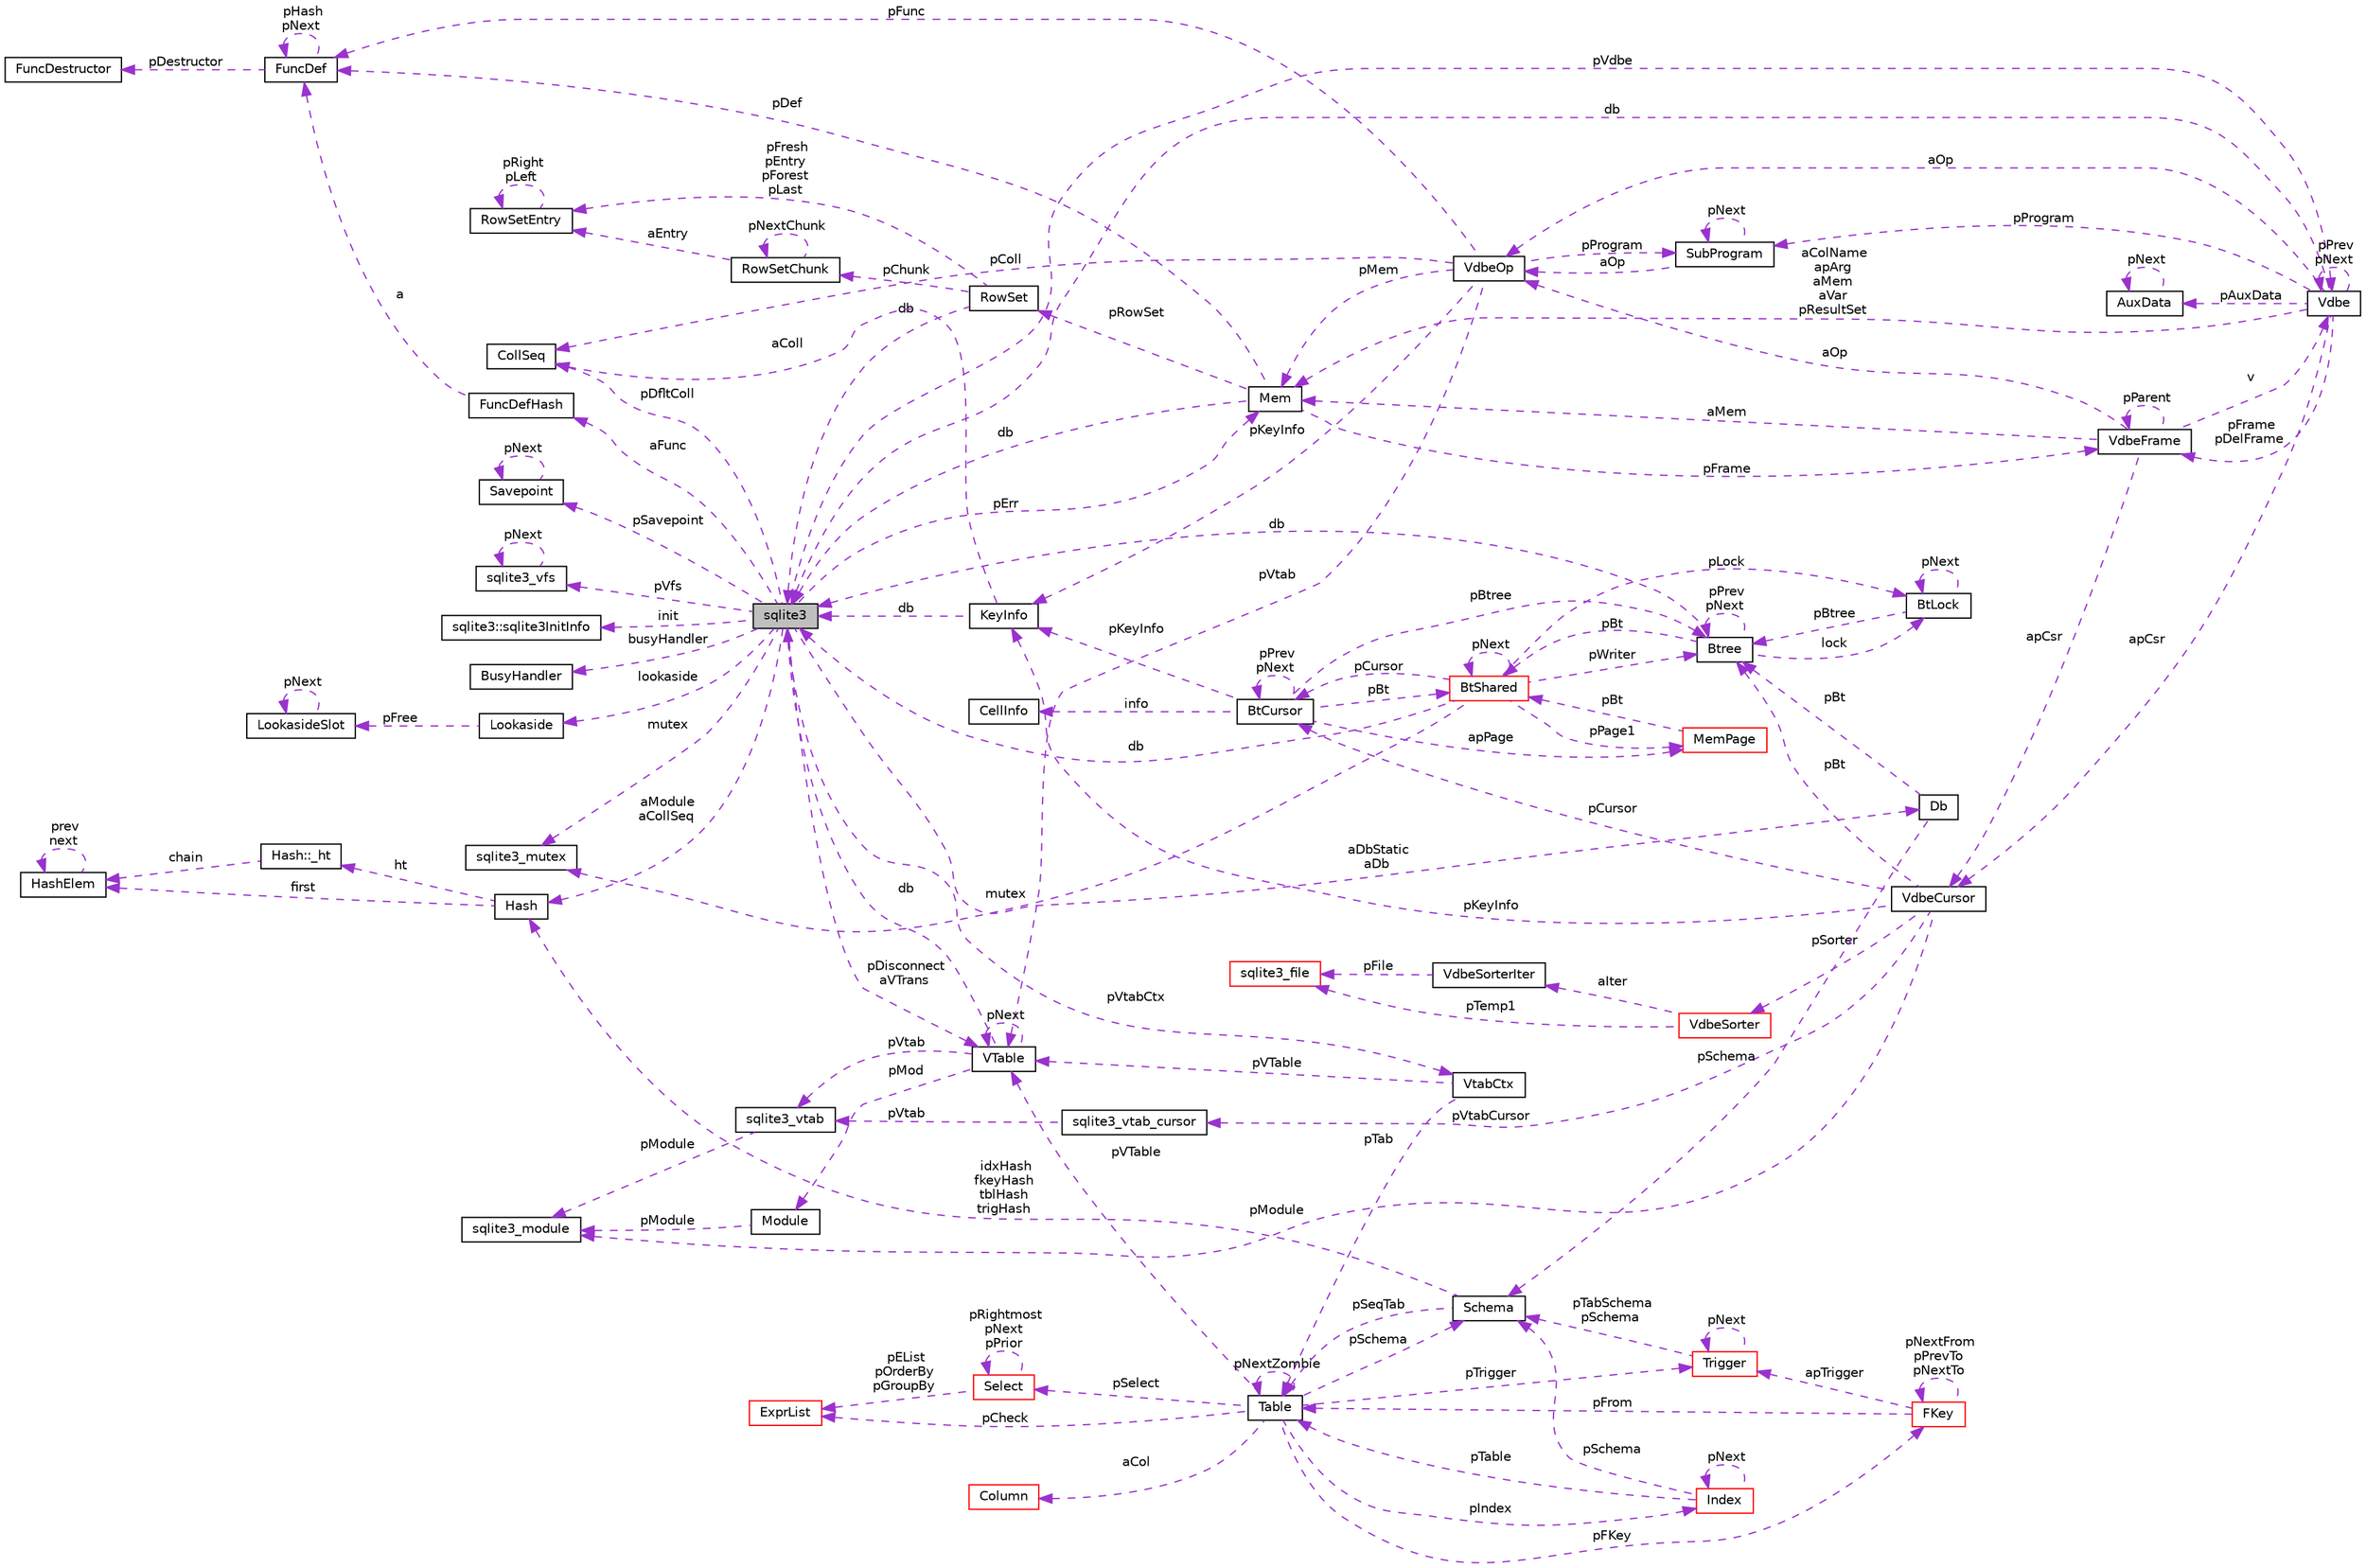 digraph G
{
 // INTERACTIVE_SVG=YES
  edge [fontname="Helvetica",fontsize="10",labelfontname="Helvetica",labelfontsize="10"];
  node [fontname="Helvetica",fontsize="10",shape=record];
  rankdir="LR";
  Node1 [label="sqlite3",height=0.2,width=0.4,color="black", fillcolor="grey75", style="filled" fontcolor="black"];
  Node2 -> Node1 [dir="back",color="darkorchid3",fontsize="10",style="dashed",label=" pErr" ,fontname="Helvetica"];
  Node2 [label="Mem",height=0.2,width=0.4,color="black", fillcolor="white", style="filled",URL="$df/d48/struct_mem.html"];
  Node1 -> Node2 [dir="back",color="darkorchid3",fontsize="10",style="dashed",label=" db" ,fontname="Helvetica"];
  Node3 -> Node2 [dir="back",color="darkorchid3",fontsize="10",style="dashed",label=" pFrame" ,fontname="Helvetica"];
  Node3 [label="VdbeFrame",height=0.2,width=0.4,color="black", fillcolor="white", style="filled",URL="$de/d74/struct_vdbe_frame.html"];
  Node2 -> Node3 [dir="back",color="darkorchid3",fontsize="10",style="dashed",label=" aMem" ,fontname="Helvetica"];
  Node4 -> Node3 [dir="back",color="darkorchid3",fontsize="10",style="dashed",label=" v" ,fontname="Helvetica"];
  Node4 [label="Vdbe",height=0.2,width=0.4,color="black", fillcolor="white", style="filled",URL="$db/df8/struct_vdbe.html"];
  Node4 -> Node4 [dir="back",color="darkorchid3",fontsize="10",style="dashed",label=" pPrev\npNext" ,fontname="Helvetica"];
  Node2 -> Node4 [dir="back",color="darkorchid3",fontsize="10",style="dashed",label=" aColName\napArg\naMem\naVar\npResultSet" ,fontname="Helvetica"];
  Node1 -> Node4 [dir="back",color="darkorchid3",fontsize="10",style="dashed",label=" db" ,fontname="Helvetica"];
  Node3 -> Node4 [dir="back",color="darkorchid3",fontsize="10",style="dashed",label=" pFrame\npDelFrame" ,fontname="Helvetica"];
  Node5 -> Node4 [dir="back",color="darkorchid3",fontsize="10",style="dashed",label=" pAuxData" ,fontname="Helvetica"];
  Node5 [label="AuxData",height=0.2,width=0.4,color="black", fillcolor="white", style="filled",URL="$d5/d59/struct_aux_data.html"];
  Node5 -> Node5 [dir="back",color="darkorchid3",fontsize="10",style="dashed",label=" pNext" ,fontname="Helvetica"];
  Node6 -> Node4 [dir="back",color="darkorchid3",fontsize="10",style="dashed",label=" pProgram" ,fontname="Helvetica"];
  Node6 [label="SubProgram",height=0.2,width=0.4,color="black", fillcolor="white", style="filled",URL="$d4/d16/struct_sub_program.html"];
  Node6 -> Node6 [dir="back",color="darkorchid3",fontsize="10",style="dashed",label=" pNext" ,fontname="Helvetica"];
  Node7 -> Node6 [dir="back",color="darkorchid3",fontsize="10",style="dashed",label=" aOp" ,fontname="Helvetica"];
  Node7 [label="VdbeOp",height=0.2,width=0.4,color="black", fillcolor="white", style="filled",URL="$d2/dd9/struct_vdbe_op.html"];
  Node2 -> Node7 [dir="back",color="darkorchid3",fontsize="10",style="dashed",label=" pMem" ,fontname="Helvetica"];
  Node8 -> Node7 [dir="back",color="darkorchid3",fontsize="10",style="dashed",label=" pColl" ,fontname="Helvetica"];
  Node8 [label="CollSeq",height=0.2,width=0.4,color="black", fillcolor="white", style="filled",URL="$d0/d7d/struct_coll_seq.html"];
  Node9 -> Node7 [dir="back",color="darkorchid3",fontsize="10",style="dashed",label=" pVtab" ,fontname="Helvetica"];
  Node9 [label="VTable",height=0.2,width=0.4,color="black", fillcolor="white", style="filled",URL="$db/d7e/struct_v_table.html"];
  Node1 -> Node9 [dir="back",color="darkorchid3",fontsize="10",style="dashed",label=" db" ,fontname="Helvetica"];
  Node9 -> Node9 [dir="back",color="darkorchid3",fontsize="10",style="dashed",label=" pNext" ,fontname="Helvetica"];
  Node10 -> Node9 [dir="back",color="darkorchid3",fontsize="10",style="dashed",label=" pMod" ,fontname="Helvetica"];
  Node10 [label="Module",height=0.2,width=0.4,color="black", fillcolor="white", style="filled",URL="$d0/d3b/struct_module.html"];
  Node11 -> Node10 [dir="back",color="darkorchid3",fontsize="10",style="dashed",label=" pModule" ,fontname="Helvetica"];
  Node11 [label="sqlite3_module",height=0.2,width=0.4,color="black", fillcolor="white", style="filled",URL="$dd/de4/structsqlite3__module.html"];
  Node12 -> Node9 [dir="back",color="darkorchid3",fontsize="10",style="dashed",label=" pVtab" ,fontname="Helvetica"];
  Node12 [label="sqlite3_vtab",height=0.2,width=0.4,color="black", fillcolor="white", style="filled",URL="$d3/d12/structsqlite3__vtab.html"];
  Node11 -> Node12 [dir="back",color="darkorchid3",fontsize="10",style="dashed",label=" pModule" ,fontname="Helvetica"];
  Node6 -> Node7 [dir="back",color="darkorchid3",fontsize="10",style="dashed",label=" pProgram" ,fontname="Helvetica"];
  Node13 -> Node7 [dir="back",color="darkorchid3",fontsize="10",style="dashed",label=" pKeyInfo" ,fontname="Helvetica"];
  Node13 [label="KeyInfo",height=0.2,width=0.4,color="black", fillcolor="white", style="filled",URL="$dc/d2f/struct_key_info.html"];
  Node1 -> Node13 [dir="back",color="darkorchid3",fontsize="10",style="dashed",label=" db" ,fontname="Helvetica"];
  Node8 -> Node13 [dir="back",color="darkorchid3",fontsize="10",style="dashed",label=" aColl" ,fontname="Helvetica"];
  Node14 -> Node7 [dir="back",color="darkorchid3",fontsize="10",style="dashed",label=" pFunc" ,fontname="Helvetica"];
  Node14 [label="FuncDef",height=0.2,width=0.4,color="black", fillcolor="white", style="filled",URL="$df/d38/struct_func_def.html"];
  Node15 -> Node14 [dir="back",color="darkorchid3",fontsize="10",style="dashed",label=" pDestructor" ,fontname="Helvetica"];
  Node15 [label="FuncDestructor",height=0.2,width=0.4,color="black", fillcolor="white", style="filled",URL="$d5/da4/struct_func_destructor.html"];
  Node14 -> Node14 [dir="back",color="darkorchid3",fontsize="10",style="dashed",label=" pHash\npNext" ,fontname="Helvetica"];
  Node16 -> Node4 [dir="back",color="darkorchid3",fontsize="10",style="dashed",label=" apCsr" ,fontname="Helvetica"];
  Node16 [label="VdbeCursor",height=0.2,width=0.4,color="black", fillcolor="white", style="filled",URL="$d5/dd1/struct_vdbe_cursor.html"];
  Node17 -> Node16 [dir="back",color="darkorchid3",fontsize="10",style="dashed",label=" pCursor" ,fontname="Helvetica"];
  Node17 [label="BtCursor",height=0.2,width=0.4,color="black", fillcolor="white", style="filled",URL="$db/d2c/struct_bt_cursor.html"];
  Node17 -> Node17 [dir="back",color="darkorchid3",fontsize="10",style="dashed",label=" pPrev\npNext" ,fontname="Helvetica"];
  Node18 -> Node17 [dir="back",color="darkorchid3",fontsize="10",style="dashed",label=" info" ,fontname="Helvetica"];
  Node18 [label="CellInfo",height=0.2,width=0.4,color="black", fillcolor="white", style="filled",URL="$de/dbe/struct_cell_info.html"];
  Node19 -> Node17 [dir="back",color="darkorchid3",fontsize="10",style="dashed",label=" pBt" ,fontname="Helvetica"];
  Node19 [label="BtShared",height=0.2,width=0.4,color="red", fillcolor="white", style="filled",URL="$d3/d1f/struct_bt_shared.html"];
  Node17 -> Node19 [dir="back",color="darkorchid3",fontsize="10",style="dashed",label=" pCursor" ,fontname="Helvetica"];
  Node19 -> Node19 [dir="back",color="darkorchid3",fontsize="10",style="dashed",label=" pNext" ,fontname="Helvetica"];
  Node1 -> Node19 [dir="back",color="darkorchid3",fontsize="10",style="dashed",label=" db" ,fontname="Helvetica"];
  Node20 -> Node19 [dir="back",color="darkorchid3",fontsize="10",style="dashed",label=" mutex" ,fontname="Helvetica"];
  Node20 [label="sqlite3_mutex",height=0.2,width=0.4,color="black", fillcolor="white", style="filled",URL="$d5/d3c/structsqlite3__mutex.html"];
  Node21 -> Node19 [dir="back",color="darkorchid3",fontsize="10",style="dashed",label=" pLock" ,fontname="Helvetica"];
  Node21 [label="BtLock",height=0.2,width=0.4,color="black", fillcolor="white", style="filled",URL="$d1/d28/struct_bt_lock.html"];
  Node21 -> Node21 [dir="back",color="darkorchid3",fontsize="10",style="dashed",label=" pNext" ,fontname="Helvetica"];
  Node22 -> Node21 [dir="back",color="darkorchid3",fontsize="10",style="dashed",label=" pBtree" ,fontname="Helvetica"];
  Node22 [label="Btree",height=0.2,width=0.4,color="black", fillcolor="white", style="filled",URL="$d9/d90/struct_btree.html"];
  Node19 -> Node22 [dir="back",color="darkorchid3",fontsize="10",style="dashed",label=" pBt" ,fontname="Helvetica"];
  Node1 -> Node22 [dir="back",color="darkorchid3",fontsize="10",style="dashed",label=" db" ,fontname="Helvetica"];
  Node21 -> Node22 [dir="back",color="darkorchid3",fontsize="10",style="dashed",label=" lock" ,fontname="Helvetica"];
  Node22 -> Node22 [dir="back",color="darkorchid3",fontsize="10",style="dashed",label=" pPrev\npNext" ,fontname="Helvetica"];
  Node23 -> Node19 [dir="back",color="darkorchid3",fontsize="10",style="dashed",label=" pPage1" ,fontname="Helvetica"];
  Node23 [label="MemPage",height=0.2,width=0.4,color="red", fillcolor="white", style="filled",URL="$d8/d9f/struct_mem_page.html"];
  Node19 -> Node23 [dir="back",color="darkorchid3",fontsize="10",style="dashed",label=" pBt" ,fontname="Helvetica"];
  Node22 -> Node19 [dir="back",color="darkorchid3",fontsize="10",style="dashed",label=" pWriter" ,fontname="Helvetica"];
  Node23 -> Node17 [dir="back",color="darkorchid3",fontsize="10",style="dashed",label=" apPage" ,fontname="Helvetica"];
  Node13 -> Node17 [dir="back",color="darkorchid3",fontsize="10",style="dashed",label=" pKeyInfo" ,fontname="Helvetica"];
  Node22 -> Node17 [dir="back",color="darkorchid3",fontsize="10",style="dashed",label=" pBtree" ,fontname="Helvetica"];
  Node11 -> Node16 [dir="back",color="darkorchid3",fontsize="10",style="dashed",label=" pModule" ,fontname="Helvetica"];
  Node24 -> Node16 [dir="back",color="darkorchid3",fontsize="10",style="dashed",label=" pVtabCursor" ,fontname="Helvetica"];
  Node24 [label="sqlite3_vtab_cursor",height=0.2,width=0.4,color="black", fillcolor="white", style="filled",URL="$d3/d17/structsqlite3__vtab__cursor.html"];
  Node12 -> Node24 [dir="back",color="darkorchid3",fontsize="10",style="dashed",label=" pVtab" ,fontname="Helvetica"];
  Node25 -> Node16 [dir="back",color="darkorchid3",fontsize="10",style="dashed",label=" pSorter" ,fontname="Helvetica"];
  Node25 [label="VdbeSorter",height=0.2,width=0.4,color="red", fillcolor="white", style="filled",URL="$d3/d85/struct_vdbe_sorter.html"];
  Node26 -> Node25 [dir="back",color="darkorchid3",fontsize="10",style="dashed",label=" aIter" ,fontname="Helvetica"];
  Node26 [label="VdbeSorterIter",height=0.2,width=0.4,color="black", fillcolor="white", style="filled",URL="$df/dcd/struct_vdbe_sorter_iter.html"];
  Node27 -> Node26 [dir="back",color="darkorchid3",fontsize="10",style="dashed",label=" pFile" ,fontname="Helvetica"];
  Node27 [label="sqlite3_file",height=0.2,width=0.4,color="red", fillcolor="white", style="filled",URL="$db/db0/structsqlite3__file.html"];
  Node27 -> Node25 [dir="back",color="darkorchid3",fontsize="10",style="dashed",label=" pTemp1" ,fontname="Helvetica"];
  Node13 -> Node16 [dir="back",color="darkorchid3",fontsize="10",style="dashed",label=" pKeyInfo" ,fontname="Helvetica"];
  Node22 -> Node16 [dir="back",color="darkorchid3",fontsize="10",style="dashed",label=" pBt" ,fontname="Helvetica"];
  Node7 -> Node4 [dir="back",color="darkorchid3",fontsize="10",style="dashed",label=" aOp" ,fontname="Helvetica"];
  Node3 -> Node3 [dir="back",color="darkorchid3",fontsize="10",style="dashed",label=" pParent" ,fontname="Helvetica"];
  Node16 -> Node3 [dir="back",color="darkorchid3",fontsize="10",style="dashed",label=" apCsr" ,fontname="Helvetica"];
  Node7 -> Node3 [dir="back",color="darkorchid3",fontsize="10",style="dashed",label=" aOp" ,fontname="Helvetica"];
  Node28 -> Node2 [dir="back",color="darkorchid3",fontsize="10",style="dashed",label=" pRowSet" ,fontname="Helvetica"];
  Node28 [label="RowSet",height=0.2,width=0.4,color="black", fillcolor="white", style="filled",URL="$d5/d67/struct_row_set.html"];
  Node1 -> Node28 [dir="back",color="darkorchid3",fontsize="10",style="dashed",label=" db" ,fontname="Helvetica"];
  Node29 -> Node28 [dir="back",color="darkorchid3",fontsize="10",style="dashed",label=" pChunk" ,fontname="Helvetica"];
  Node29 [label="RowSetChunk",height=0.2,width=0.4,color="black", fillcolor="white", style="filled",URL="$d0/dd7/struct_row_set_chunk.html"];
  Node29 -> Node29 [dir="back",color="darkorchid3",fontsize="10",style="dashed",label=" pNextChunk" ,fontname="Helvetica"];
  Node30 -> Node29 [dir="back",color="darkorchid3",fontsize="10",style="dashed",label=" aEntry" ,fontname="Helvetica"];
  Node30 [label="RowSetEntry",height=0.2,width=0.4,color="black", fillcolor="white", style="filled",URL="$da/d66/struct_row_set_entry.html"];
  Node30 -> Node30 [dir="back",color="darkorchid3",fontsize="10",style="dashed",label=" pRight\npLeft" ,fontname="Helvetica"];
  Node30 -> Node28 [dir="back",color="darkorchid3",fontsize="10",style="dashed",label=" pFresh\npEntry\npForest\npLast" ,fontname="Helvetica"];
  Node14 -> Node2 [dir="back",color="darkorchid3",fontsize="10",style="dashed",label=" pDef" ,fontname="Helvetica"];
  Node4 -> Node1 [dir="back",color="darkorchid3",fontsize="10",style="dashed",label=" pVdbe" ,fontname="Helvetica"];
  Node31 -> Node1 [dir="back",color="darkorchid3",fontsize="10",style="dashed",label=" pSavepoint" ,fontname="Helvetica"];
  Node31 [label="Savepoint",height=0.2,width=0.4,color="black", fillcolor="white", style="filled",URL="$db/dde/struct_savepoint.html"];
  Node31 -> Node31 [dir="back",color="darkorchid3",fontsize="10",style="dashed",label=" pNext" ,fontname="Helvetica"];
  Node32 -> Node1 [dir="back",color="darkorchid3",fontsize="10",style="dashed",label=" aFunc" ,fontname="Helvetica"];
  Node32 [label="FuncDefHash",height=0.2,width=0.4,color="black", fillcolor="white", style="filled",URL="$db/dfc/struct_func_def_hash.html"];
  Node14 -> Node32 [dir="back",color="darkorchid3",fontsize="10",style="dashed",label=" a" ,fontname="Helvetica"];
  Node33 -> Node1 [dir="back",color="darkorchid3",fontsize="10",style="dashed",label=" lookaside" ,fontname="Helvetica"];
  Node33 [label="Lookaside",height=0.2,width=0.4,color="black", fillcolor="white", style="filled",URL="$d4/d8a/struct_lookaside.html"];
  Node34 -> Node33 [dir="back",color="darkorchid3",fontsize="10",style="dashed",label=" pFree" ,fontname="Helvetica"];
  Node34 [label="LookasideSlot",height=0.2,width=0.4,color="black", fillcolor="white", style="filled",URL="$dd/d17/struct_lookaside_slot.html"];
  Node34 -> Node34 [dir="back",color="darkorchid3",fontsize="10",style="dashed",label=" pNext" ,fontname="Helvetica"];
  Node20 -> Node1 [dir="back",color="darkorchid3",fontsize="10",style="dashed",label=" mutex" ,fontname="Helvetica"];
  Node35 -> Node1 [dir="back",color="darkorchid3",fontsize="10",style="dashed",label=" pVfs" ,fontname="Helvetica"];
  Node35 [label="sqlite3_vfs",height=0.2,width=0.4,color="black", fillcolor="white", style="filled",URL="$d3/d36/structsqlite3__vfs.html"];
  Node35 -> Node35 [dir="back",color="darkorchid3",fontsize="10",style="dashed",label=" pNext" ,fontname="Helvetica"];
  Node36 -> Node1 [dir="back",color="darkorchid3",fontsize="10",style="dashed",label=" init" ,fontname="Helvetica"];
  Node36 [label="sqlite3::sqlite3InitInfo",height=0.2,width=0.4,color="black", fillcolor="white", style="filled",URL="$d7/d84/structsqlite3_1_1sqlite3_init_info.html"];
  Node37 -> Node1 [dir="back",color="darkorchid3",fontsize="10",style="dashed",label=" busyHandler" ,fontname="Helvetica"];
  Node37 [label="BusyHandler",height=0.2,width=0.4,color="black", fillcolor="white", style="filled",URL="$d4/d89/struct_busy_handler.html"];
  Node38 -> Node1 [dir="back",color="darkorchid3",fontsize="10",style="dashed",label=" pVtabCtx" ,fontname="Helvetica"];
  Node38 [label="VtabCtx",height=0.2,width=0.4,color="black", fillcolor="white", style="filled",URL="$de/dae/struct_vtab_ctx.html"];
  Node9 -> Node38 [dir="back",color="darkorchid3",fontsize="10",style="dashed",label=" pVTable" ,fontname="Helvetica"];
  Node39 -> Node38 [dir="back",color="darkorchid3",fontsize="10",style="dashed",label=" pTab" ,fontname="Helvetica"];
  Node39 [label="Table",height=0.2,width=0.4,color="black", fillcolor="white", style="filled",URL="$d5/d0d/struct_table.html"];
  Node40 -> Node39 [dir="back",color="darkorchid3",fontsize="10",style="dashed",label=" pSchema" ,fontname="Helvetica"];
  Node40 [label="Schema",height=0.2,width=0.4,color="black", fillcolor="white", style="filled",URL="$df/d15/struct_schema.html"];
  Node39 -> Node40 [dir="back",color="darkorchid3",fontsize="10",style="dashed",label=" pSeqTab" ,fontname="Helvetica"];
  Node41 -> Node40 [dir="back",color="darkorchid3",fontsize="10",style="dashed",label=" idxHash\nfkeyHash\ntblHash\ntrigHash" ,fontname="Helvetica"];
  Node41 [label="Hash",height=0.2,width=0.4,color="black", fillcolor="white", style="filled",URL="$d2/d7a/struct_hash.html"];
  Node42 -> Node41 [dir="back",color="darkorchid3",fontsize="10",style="dashed",label=" ht" ,fontname="Helvetica"];
  Node42 [label="Hash::_ht",height=0.2,width=0.4,color="black", fillcolor="white", style="filled",URL="$dd/d00/struct_hash_1_1__ht.html"];
  Node43 -> Node42 [dir="back",color="darkorchid3",fontsize="10",style="dashed",label=" chain" ,fontname="Helvetica"];
  Node43 [label="HashElem",height=0.2,width=0.4,color="black", fillcolor="white", style="filled",URL="$df/d01/struct_hash_elem.html"];
  Node43 -> Node43 [dir="back",color="darkorchid3",fontsize="10",style="dashed",label=" prev\nnext" ,fontname="Helvetica"];
  Node43 -> Node41 [dir="back",color="darkorchid3",fontsize="10",style="dashed",label=" first" ,fontname="Helvetica"];
  Node44 -> Node39 [dir="back",color="darkorchid3",fontsize="10",style="dashed",label=" aCol" ,fontname="Helvetica"];
  Node44 [label="Column",height=0.2,width=0.4,color="red", fillcolor="white", style="filled",URL="$d0/d14/struct_column.html"];
  Node45 -> Node39 [dir="back",color="darkorchid3",fontsize="10",style="dashed",label=" pFKey" ,fontname="Helvetica"];
  Node45 [label="FKey",height=0.2,width=0.4,color="red", fillcolor="white", style="filled",URL="$d0/dbd/struct_f_key.html"];
  Node45 -> Node45 [dir="back",color="darkorchid3",fontsize="10",style="dashed",label=" pNextFrom\npPrevTo\npNextTo" ,fontname="Helvetica"];
  Node39 -> Node45 [dir="back",color="darkorchid3",fontsize="10",style="dashed",label=" pFrom" ,fontname="Helvetica"];
  Node46 -> Node45 [dir="back",color="darkorchid3",fontsize="10",style="dashed",label=" apTrigger" ,fontname="Helvetica"];
  Node46 [label="Trigger",height=0.2,width=0.4,color="red", fillcolor="white", style="filled",URL="$d1/dd9/struct_trigger.html"];
  Node40 -> Node46 [dir="back",color="darkorchid3",fontsize="10",style="dashed",label=" pTabSchema\npSchema" ,fontname="Helvetica"];
  Node46 -> Node46 [dir="back",color="darkorchid3",fontsize="10",style="dashed",label=" pNext" ,fontname="Helvetica"];
  Node9 -> Node39 [dir="back",color="darkorchid3",fontsize="10",style="dashed",label=" pVTable" ,fontname="Helvetica"];
  Node39 -> Node39 [dir="back",color="darkorchid3",fontsize="10",style="dashed",label=" pNextZombie" ,fontname="Helvetica"];
  Node46 -> Node39 [dir="back",color="darkorchid3",fontsize="10",style="dashed",label=" pTrigger" ,fontname="Helvetica"];
  Node47 -> Node39 [dir="back",color="darkorchid3",fontsize="10",style="dashed",label=" pSelect" ,fontname="Helvetica"];
  Node47 [label="Select",height=0.2,width=0.4,color="red", fillcolor="white", style="filled",URL="$d2/d1c/struct_select.html"];
  Node47 -> Node47 [dir="back",color="darkorchid3",fontsize="10",style="dashed",label=" pRightmost\npNext\npPrior" ,fontname="Helvetica"];
  Node48 -> Node47 [dir="back",color="darkorchid3",fontsize="10",style="dashed",label=" pEList\npOrderBy\npGroupBy" ,fontname="Helvetica"];
  Node48 [label="ExprList",height=0.2,width=0.4,color="red", fillcolor="white", style="filled",URL="$de/d20/struct_expr_list.html"];
  Node48 -> Node39 [dir="back",color="darkorchid3",fontsize="10",style="dashed",label=" pCheck" ,fontname="Helvetica"];
  Node49 -> Node39 [dir="back",color="darkorchid3",fontsize="10",style="dashed",label=" pIndex" ,fontname="Helvetica"];
  Node49 [label="Index",height=0.2,width=0.4,color="red", fillcolor="white", style="filled",URL="$dc/d6f/struct_index.html"];
  Node40 -> Node49 [dir="back",color="darkorchid3",fontsize="10",style="dashed",label=" pSchema" ,fontname="Helvetica"];
  Node39 -> Node49 [dir="back",color="darkorchid3",fontsize="10",style="dashed",label=" pTable" ,fontname="Helvetica"];
  Node49 -> Node49 [dir="back",color="darkorchid3",fontsize="10",style="dashed",label=" pNext" ,fontname="Helvetica"];
  Node8 -> Node1 [dir="back",color="darkorchid3",fontsize="10",style="dashed",label=" pDfltColl" ,fontname="Helvetica"];
  Node9 -> Node1 [dir="back",color="darkorchid3",fontsize="10",style="dashed",label=" pDisconnect\naVTrans" ,fontname="Helvetica"];
  Node50 -> Node1 [dir="back",color="darkorchid3",fontsize="10",style="dashed",label=" aDbStatic\naDb" ,fontname="Helvetica"];
  Node50 [label="Db",height=0.2,width=0.4,color="black", fillcolor="white", style="filled",URL="$db/dd1/struct_db.html"];
  Node40 -> Node50 [dir="back",color="darkorchid3",fontsize="10",style="dashed",label=" pSchema" ,fontname="Helvetica"];
  Node22 -> Node50 [dir="back",color="darkorchid3",fontsize="10",style="dashed",label=" pBt" ,fontname="Helvetica"];
  Node41 -> Node1 [dir="back",color="darkorchid3",fontsize="10",style="dashed",label=" aModule\naCollSeq" ,fontname="Helvetica"];
}
